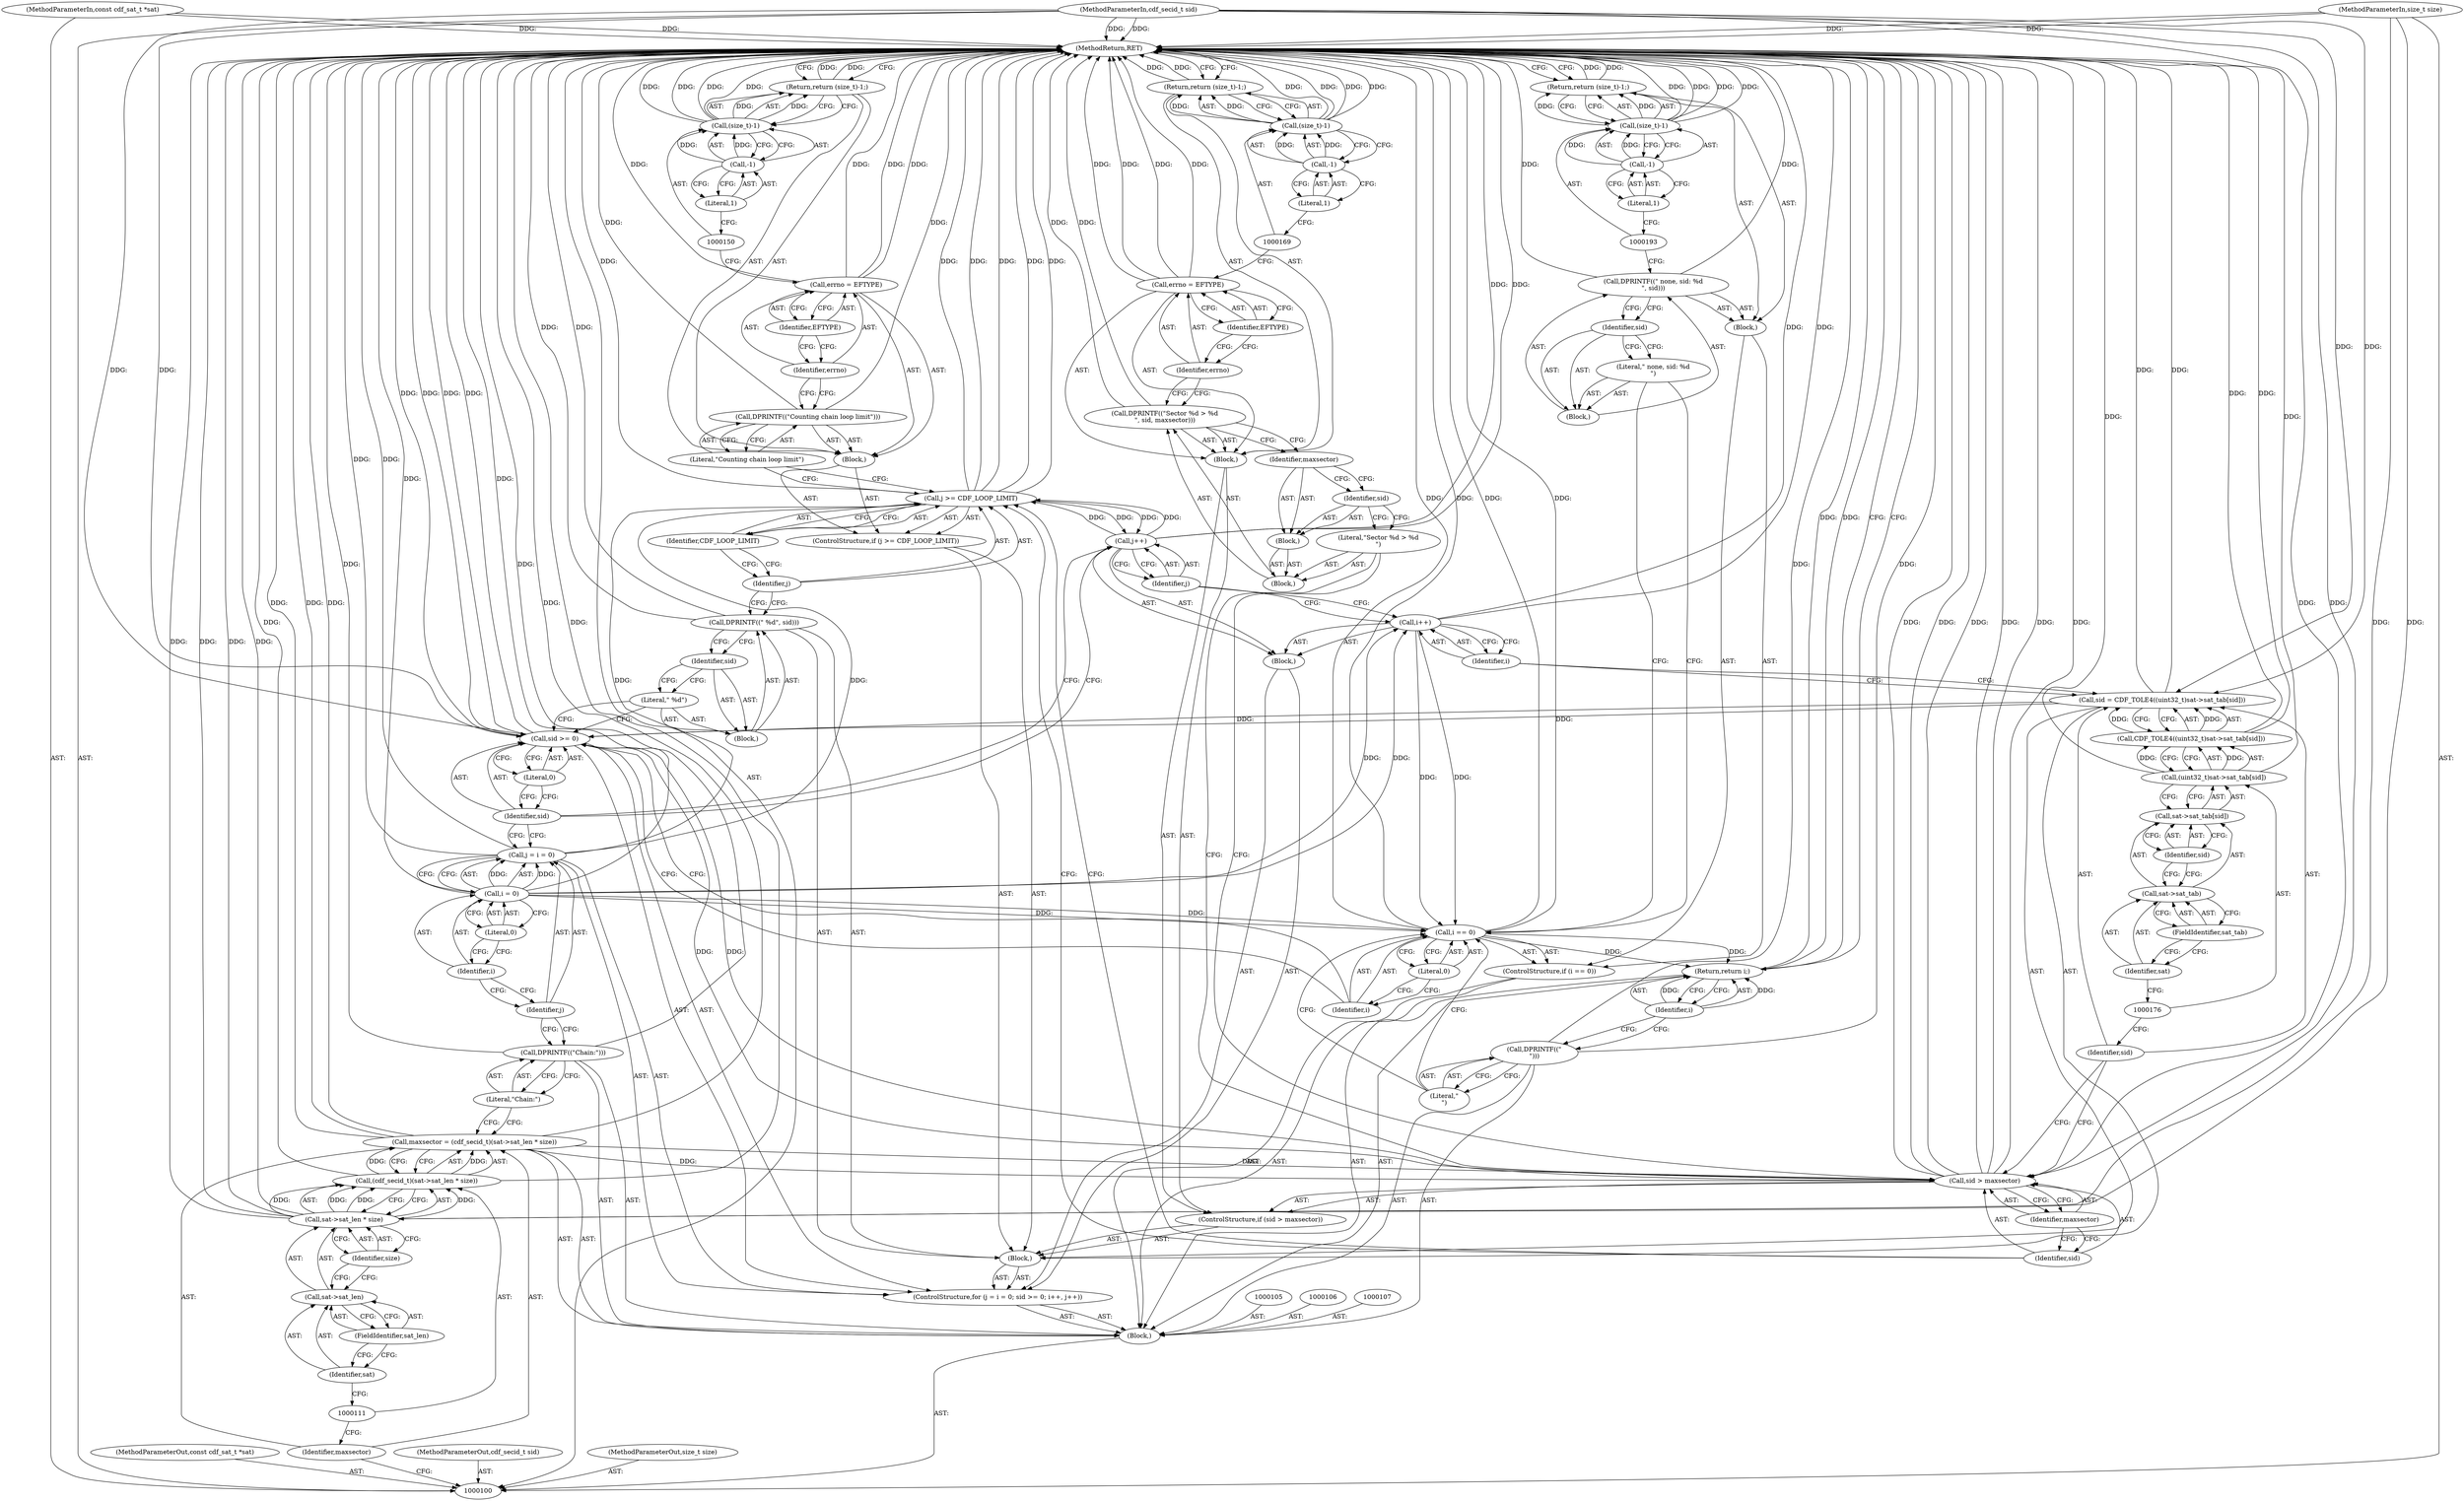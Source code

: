 digraph "1_file_40bade80cbe2af1d0b2cd0420cebd5d5905a2382" {
"1000200" [label="(MethodReturn,RET)"];
"1000101" [label="(MethodParameterIn,const cdf_sat_t *sat)"];
"1000265" [label="(MethodParameterOut,const cdf_sat_t *sat)"];
"1000102" [label="(MethodParameterIn,cdf_secid_t sid)"];
"1000266" [label="(MethodParameterOut,cdf_secid_t sid)"];
"1000103" [label="(MethodParameterIn,size_t size)"];
"1000267" [label="(MethodParameterOut,size_t size)"];
"1000144" [label="(Literal,\"Counting chain loop limit\")"];
"1000143" [label="(Call,DPRINTF((\"Counting chain loop limit\")))"];
"1000147" [label="(Identifier,EFTYPE)"];
"1000145" [label="(Call,errno = EFTYPE)"];
"1000146" [label="(Identifier,errno)"];
"1000149" [label="(Call,(size_t)-1)"];
"1000151" [label="(Call,-1)"];
"1000152" [label="(Literal,1)"];
"1000148" [label="(Return,return (size_t)-1;)"];
"1000156" [label="(Identifier,maxsector)"];
"1000153" [label="(ControlStructure,if (sid > maxsector))"];
"1000157" [label="(Block,)"];
"1000154" [label="(Call,sid > maxsector)"];
"1000155" [label="(Identifier,sid)"];
"1000159" [label="(Block,)"];
"1000160" [label="(Literal,\"Sector %d > %d\n\")"];
"1000158" [label="(Call,DPRINTF((\"Sector %d > %d\n\", sid, maxsector)))"];
"1000161" [label="(Block,)"];
"1000162" [label="(Identifier,sid)"];
"1000163" [label="(Identifier,maxsector)"];
"1000166" [label="(Identifier,EFTYPE)"];
"1000164" [label="(Call,errno = EFTYPE)"];
"1000165" [label="(Identifier,errno)"];
"1000168" [label="(Call,(size_t)-1)"];
"1000170" [label="(Call,-1)"];
"1000171" [label="(Literal,1)"];
"1000167" [label="(Return,return (size_t)-1;)"];
"1000175" [label="(Call,(uint32_t)sat->sat_tab[sid])"];
"1000172" [label="(Call,sid = CDF_TOLE4((uint32_t)sat->sat_tab[sid]))"];
"1000173" [label="(Identifier,sid)"];
"1000177" [label="(Call,sat->sat_tab[sid])"];
"1000178" [label="(Call,sat->sat_tab)"];
"1000179" [label="(Identifier,sat)"];
"1000180" [label="(FieldIdentifier,sat_tab)"];
"1000181" [label="(Identifier,sid)"];
"1000174" [label="(Call,CDF_TOLE4((uint32_t)sat->sat_tab[sid]))"];
"1000104" [label="(Block,)"];
"1000182" [label="(ControlStructure,if (i == 0))"];
"1000185" [label="(Literal,0)"];
"1000186" [label="(Block,)"];
"1000183" [label="(Call,i == 0)"];
"1000184" [label="(Identifier,i)"];
"1000188" [label="(Block,)"];
"1000189" [label="(Literal,\" none, sid: %d\n\")"];
"1000187" [label="(Call,DPRINTF((\" none, sid: %d\n\", sid)))"];
"1000190" [label="(Identifier,sid)"];
"1000194" [label="(Call,-1)"];
"1000195" [label="(Literal,1)"];
"1000191" [label="(Return,return (size_t)-1;)"];
"1000192" [label="(Call,(size_t)-1)"];
"1000196" [label="(Call,DPRINTF((\"\n\")))"];
"1000197" [label="(Literal,\"\n\")"];
"1000198" [label="(Return,return i;)"];
"1000199" [label="(Identifier,i)"];
"1000108" [label="(Call,maxsector = (cdf_secid_t)(sat->sat_len * size))"];
"1000109" [label="(Identifier,maxsector)"];
"1000110" [label="(Call,(cdf_secid_t)(sat->sat_len * size))"];
"1000112" [label="(Call,sat->sat_len * size)"];
"1000113" [label="(Call,sat->sat_len)"];
"1000114" [label="(Identifier,sat)"];
"1000115" [label="(FieldIdentifier,sat_len)"];
"1000116" [label="(Identifier,size)"];
"1000118" [label="(Literal,\"Chain:\")"];
"1000117" [label="(Call,DPRINTF((\"Chain:\")))"];
"1000122" [label="(Call,i = 0)"];
"1000123" [label="(Identifier,i)"];
"1000124" [label="(Literal,0)"];
"1000125" [label="(Call,sid >= 0)"];
"1000126" [label="(Identifier,sid)"];
"1000119" [label="(ControlStructure,for (j = i = 0; sid >= 0; i++, j++))"];
"1000127" [label="(Literal,0)"];
"1000128" [label="(Block,)"];
"1000129" [label="(Call,i++)"];
"1000130" [label="(Identifier,i)"];
"1000131" [label="(Call,j++)"];
"1000132" [label="(Identifier,j)"];
"1000133" [label="(Block,)"];
"1000120" [label="(Call,j = i = 0)"];
"1000121" [label="(Identifier,j)"];
"1000135" [label="(Block,)"];
"1000136" [label="(Literal,\" %d\")"];
"1000137" [label="(Identifier,sid)"];
"1000134" [label="(Call,DPRINTF((\" %d\", sid)))"];
"1000141" [label="(Identifier,CDF_LOOP_LIMIT)"];
"1000138" [label="(ControlStructure,if (j >= CDF_LOOP_LIMIT))"];
"1000142" [label="(Block,)"];
"1000139" [label="(Call,j >= CDF_LOOP_LIMIT)"];
"1000140" [label="(Identifier,j)"];
"1000200" -> "1000100"  [label="AST: "];
"1000200" -> "1000148"  [label="CFG: "];
"1000200" -> "1000167"  [label="CFG: "];
"1000200" -> "1000191"  [label="CFG: "];
"1000200" -> "1000198"  [label="CFG: "];
"1000191" -> "1000200"  [label="DDG: "];
"1000198" -> "1000200"  [label="DDG: "];
"1000148" -> "1000200"  [label="DDG: "];
"1000117" -> "1000200"  [label="DDG: "];
"1000149" -> "1000200"  [label="DDG: "];
"1000149" -> "1000200"  [label="DDG: "];
"1000120" -> "1000200"  [label="DDG: "];
"1000154" -> "1000200"  [label="DDG: "];
"1000154" -> "1000200"  [label="DDG: "];
"1000154" -> "1000200"  [label="DDG: "];
"1000168" -> "1000200"  [label="DDG: "];
"1000168" -> "1000200"  [label="DDG: "];
"1000129" -> "1000200"  [label="DDG: "];
"1000125" -> "1000200"  [label="DDG: "];
"1000125" -> "1000200"  [label="DDG: "];
"1000187" -> "1000200"  [label="DDG: "];
"1000192" -> "1000200"  [label="DDG: "];
"1000192" -> "1000200"  [label="DDG: "];
"1000122" -> "1000200"  [label="DDG: "];
"1000131" -> "1000200"  [label="DDG: "];
"1000139" -> "1000200"  [label="DDG: "];
"1000139" -> "1000200"  [label="DDG: "];
"1000139" -> "1000200"  [label="DDG: "];
"1000164" -> "1000200"  [label="DDG: "];
"1000164" -> "1000200"  [label="DDG: "];
"1000183" -> "1000200"  [label="DDG: "];
"1000183" -> "1000200"  [label="DDG: "];
"1000134" -> "1000200"  [label="DDG: "];
"1000158" -> "1000200"  [label="DDG: "];
"1000103" -> "1000200"  [label="DDG: "];
"1000102" -> "1000200"  [label="DDG: "];
"1000110" -> "1000200"  [label="DDG: "];
"1000112" -> "1000200"  [label="DDG: "];
"1000112" -> "1000200"  [label="DDG: "];
"1000101" -> "1000200"  [label="DDG: "];
"1000108" -> "1000200"  [label="DDG: "];
"1000108" -> "1000200"  [label="DDG: "];
"1000143" -> "1000200"  [label="DDG: "];
"1000175" -> "1000200"  [label="DDG: "];
"1000196" -> "1000200"  [label="DDG: "];
"1000145" -> "1000200"  [label="DDG: "];
"1000145" -> "1000200"  [label="DDG: "];
"1000172" -> "1000200"  [label="DDG: "];
"1000174" -> "1000200"  [label="DDG: "];
"1000167" -> "1000200"  [label="DDG: "];
"1000101" -> "1000100"  [label="AST: "];
"1000101" -> "1000200"  [label="DDG: "];
"1000265" -> "1000100"  [label="AST: "];
"1000102" -> "1000100"  [label="AST: "];
"1000102" -> "1000200"  [label="DDG: "];
"1000102" -> "1000125"  [label="DDG: "];
"1000102" -> "1000154"  [label="DDG: "];
"1000102" -> "1000172"  [label="DDG: "];
"1000266" -> "1000100"  [label="AST: "];
"1000103" -> "1000100"  [label="AST: "];
"1000103" -> "1000200"  [label="DDG: "];
"1000103" -> "1000112"  [label="DDG: "];
"1000267" -> "1000100"  [label="AST: "];
"1000144" -> "1000143"  [label="AST: "];
"1000144" -> "1000139"  [label="CFG: "];
"1000143" -> "1000144"  [label="CFG: "];
"1000143" -> "1000142"  [label="AST: "];
"1000143" -> "1000144"  [label="CFG: "];
"1000144" -> "1000143"  [label="AST: "];
"1000146" -> "1000143"  [label="CFG: "];
"1000143" -> "1000200"  [label="DDG: "];
"1000147" -> "1000145"  [label="AST: "];
"1000147" -> "1000146"  [label="CFG: "];
"1000145" -> "1000147"  [label="CFG: "];
"1000145" -> "1000142"  [label="AST: "];
"1000145" -> "1000147"  [label="CFG: "];
"1000146" -> "1000145"  [label="AST: "];
"1000147" -> "1000145"  [label="AST: "];
"1000150" -> "1000145"  [label="CFG: "];
"1000145" -> "1000200"  [label="DDG: "];
"1000145" -> "1000200"  [label="DDG: "];
"1000146" -> "1000145"  [label="AST: "];
"1000146" -> "1000143"  [label="CFG: "];
"1000147" -> "1000146"  [label="CFG: "];
"1000149" -> "1000148"  [label="AST: "];
"1000149" -> "1000151"  [label="CFG: "];
"1000150" -> "1000149"  [label="AST: "];
"1000151" -> "1000149"  [label="AST: "];
"1000148" -> "1000149"  [label="CFG: "];
"1000149" -> "1000200"  [label="DDG: "];
"1000149" -> "1000200"  [label="DDG: "];
"1000149" -> "1000148"  [label="DDG: "];
"1000151" -> "1000149"  [label="DDG: "];
"1000151" -> "1000149"  [label="AST: "];
"1000151" -> "1000152"  [label="CFG: "];
"1000152" -> "1000151"  [label="AST: "];
"1000149" -> "1000151"  [label="CFG: "];
"1000151" -> "1000149"  [label="DDG: "];
"1000152" -> "1000151"  [label="AST: "];
"1000152" -> "1000150"  [label="CFG: "];
"1000151" -> "1000152"  [label="CFG: "];
"1000148" -> "1000142"  [label="AST: "];
"1000148" -> "1000149"  [label="CFG: "];
"1000149" -> "1000148"  [label="AST: "];
"1000200" -> "1000148"  [label="CFG: "];
"1000148" -> "1000200"  [label="DDG: "];
"1000149" -> "1000148"  [label="DDG: "];
"1000156" -> "1000154"  [label="AST: "];
"1000156" -> "1000155"  [label="CFG: "];
"1000154" -> "1000156"  [label="CFG: "];
"1000153" -> "1000133"  [label="AST: "];
"1000154" -> "1000153"  [label="AST: "];
"1000157" -> "1000153"  [label="AST: "];
"1000157" -> "1000153"  [label="AST: "];
"1000158" -> "1000157"  [label="AST: "];
"1000164" -> "1000157"  [label="AST: "];
"1000167" -> "1000157"  [label="AST: "];
"1000154" -> "1000153"  [label="AST: "];
"1000154" -> "1000156"  [label="CFG: "];
"1000155" -> "1000154"  [label="AST: "];
"1000156" -> "1000154"  [label="AST: "];
"1000160" -> "1000154"  [label="CFG: "];
"1000173" -> "1000154"  [label="CFG: "];
"1000154" -> "1000200"  [label="DDG: "];
"1000154" -> "1000200"  [label="DDG: "];
"1000154" -> "1000200"  [label="DDG: "];
"1000125" -> "1000154"  [label="DDG: "];
"1000102" -> "1000154"  [label="DDG: "];
"1000108" -> "1000154"  [label="DDG: "];
"1000155" -> "1000154"  [label="AST: "];
"1000155" -> "1000139"  [label="CFG: "];
"1000156" -> "1000155"  [label="CFG: "];
"1000159" -> "1000158"  [label="AST: "];
"1000160" -> "1000159"  [label="AST: "];
"1000161" -> "1000159"  [label="AST: "];
"1000160" -> "1000159"  [label="AST: "];
"1000160" -> "1000154"  [label="CFG: "];
"1000162" -> "1000160"  [label="CFG: "];
"1000158" -> "1000157"  [label="AST: "];
"1000158" -> "1000163"  [label="CFG: "];
"1000159" -> "1000158"  [label="AST: "];
"1000165" -> "1000158"  [label="CFG: "];
"1000158" -> "1000200"  [label="DDG: "];
"1000161" -> "1000159"  [label="AST: "];
"1000162" -> "1000161"  [label="AST: "];
"1000163" -> "1000161"  [label="AST: "];
"1000162" -> "1000161"  [label="AST: "];
"1000162" -> "1000160"  [label="CFG: "];
"1000163" -> "1000162"  [label="CFG: "];
"1000163" -> "1000161"  [label="AST: "];
"1000163" -> "1000162"  [label="CFG: "];
"1000158" -> "1000163"  [label="CFG: "];
"1000166" -> "1000164"  [label="AST: "];
"1000166" -> "1000165"  [label="CFG: "];
"1000164" -> "1000166"  [label="CFG: "];
"1000164" -> "1000157"  [label="AST: "];
"1000164" -> "1000166"  [label="CFG: "];
"1000165" -> "1000164"  [label="AST: "];
"1000166" -> "1000164"  [label="AST: "];
"1000169" -> "1000164"  [label="CFG: "];
"1000164" -> "1000200"  [label="DDG: "];
"1000164" -> "1000200"  [label="DDG: "];
"1000165" -> "1000164"  [label="AST: "];
"1000165" -> "1000158"  [label="CFG: "];
"1000166" -> "1000165"  [label="CFG: "];
"1000168" -> "1000167"  [label="AST: "];
"1000168" -> "1000170"  [label="CFG: "];
"1000169" -> "1000168"  [label="AST: "];
"1000170" -> "1000168"  [label="AST: "];
"1000167" -> "1000168"  [label="CFG: "];
"1000168" -> "1000200"  [label="DDG: "];
"1000168" -> "1000200"  [label="DDG: "];
"1000168" -> "1000167"  [label="DDG: "];
"1000170" -> "1000168"  [label="DDG: "];
"1000170" -> "1000168"  [label="AST: "];
"1000170" -> "1000171"  [label="CFG: "];
"1000171" -> "1000170"  [label="AST: "];
"1000168" -> "1000170"  [label="CFG: "];
"1000170" -> "1000168"  [label="DDG: "];
"1000171" -> "1000170"  [label="AST: "];
"1000171" -> "1000169"  [label="CFG: "];
"1000170" -> "1000171"  [label="CFG: "];
"1000167" -> "1000157"  [label="AST: "];
"1000167" -> "1000168"  [label="CFG: "];
"1000168" -> "1000167"  [label="AST: "];
"1000200" -> "1000167"  [label="CFG: "];
"1000167" -> "1000200"  [label="DDG: "];
"1000168" -> "1000167"  [label="DDG: "];
"1000175" -> "1000174"  [label="AST: "];
"1000175" -> "1000177"  [label="CFG: "];
"1000176" -> "1000175"  [label="AST: "];
"1000177" -> "1000175"  [label="AST: "];
"1000174" -> "1000175"  [label="CFG: "];
"1000175" -> "1000200"  [label="DDG: "];
"1000175" -> "1000174"  [label="DDG: "];
"1000172" -> "1000133"  [label="AST: "];
"1000172" -> "1000174"  [label="CFG: "];
"1000173" -> "1000172"  [label="AST: "];
"1000174" -> "1000172"  [label="AST: "];
"1000130" -> "1000172"  [label="CFG: "];
"1000172" -> "1000200"  [label="DDG: "];
"1000172" -> "1000125"  [label="DDG: "];
"1000174" -> "1000172"  [label="DDG: "];
"1000102" -> "1000172"  [label="DDG: "];
"1000173" -> "1000172"  [label="AST: "];
"1000173" -> "1000154"  [label="CFG: "];
"1000176" -> "1000173"  [label="CFG: "];
"1000177" -> "1000175"  [label="AST: "];
"1000177" -> "1000181"  [label="CFG: "];
"1000178" -> "1000177"  [label="AST: "];
"1000181" -> "1000177"  [label="AST: "];
"1000175" -> "1000177"  [label="CFG: "];
"1000178" -> "1000177"  [label="AST: "];
"1000178" -> "1000180"  [label="CFG: "];
"1000179" -> "1000178"  [label="AST: "];
"1000180" -> "1000178"  [label="AST: "];
"1000181" -> "1000178"  [label="CFG: "];
"1000179" -> "1000178"  [label="AST: "];
"1000179" -> "1000176"  [label="CFG: "];
"1000180" -> "1000179"  [label="CFG: "];
"1000180" -> "1000178"  [label="AST: "];
"1000180" -> "1000179"  [label="CFG: "];
"1000178" -> "1000180"  [label="CFG: "];
"1000181" -> "1000177"  [label="AST: "];
"1000181" -> "1000178"  [label="CFG: "];
"1000177" -> "1000181"  [label="CFG: "];
"1000174" -> "1000172"  [label="AST: "];
"1000174" -> "1000175"  [label="CFG: "];
"1000175" -> "1000174"  [label="AST: "];
"1000172" -> "1000174"  [label="CFG: "];
"1000174" -> "1000200"  [label="DDG: "];
"1000174" -> "1000172"  [label="DDG: "];
"1000175" -> "1000174"  [label="DDG: "];
"1000104" -> "1000100"  [label="AST: "];
"1000105" -> "1000104"  [label="AST: "];
"1000106" -> "1000104"  [label="AST: "];
"1000107" -> "1000104"  [label="AST: "];
"1000108" -> "1000104"  [label="AST: "];
"1000117" -> "1000104"  [label="AST: "];
"1000119" -> "1000104"  [label="AST: "];
"1000182" -> "1000104"  [label="AST: "];
"1000196" -> "1000104"  [label="AST: "];
"1000198" -> "1000104"  [label="AST: "];
"1000182" -> "1000104"  [label="AST: "];
"1000183" -> "1000182"  [label="AST: "];
"1000186" -> "1000182"  [label="AST: "];
"1000185" -> "1000183"  [label="AST: "];
"1000185" -> "1000184"  [label="CFG: "];
"1000183" -> "1000185"  [label="CFG: "];
"1000186" -> "1000182"  [label="AST: "];
"1000187" -> "1000186"  [label="AST: "];
"1000191" -> "1000186"  [label="AST: "];
"1000183" -> "1000182"  [label="AST: "];
"1000183" -> "1000185"  [label="CFG: "];
"1000184" -> "1000183"  [label="AST: "];
"1000185" -> "1000183"  [label="AST: "];
"1000189" -> "1000183"  [label="CFG: "];
"1000197" -> "1000183"  [label="CFG: "];
"1000183" -> "1000200"  [label="DDG: "];
"1000183" -> "1000200"  [label="DDG: "];
"1000129" -> "1000183"  [label="DDG: "];
"1000122" -> "1000183"  [label="DDG: "];
"1000183" -> "1000198"  [label="DDG: "];
"1000184" -> "1000183"  [label="AST: "];
"1000184" -> "1000125"  [label="CFG: "];
"1000185" -> "1000184"  [label="CFG: "];
"1000188" -> "1000187"  [label="AST: "];
"1000189" -> "1000188"  [label="AST: "];
"1000190" -> "1000188"  [label="AST: "];
"1000189" -> "1000188"  [label="AST: "];
"1000189" -> "1000183"  [label="CFG: "];
"1000190" -> "1000189"  [label="CFG: "];
"1000187" -> "1000186"  [label="AST: "];
"1000187" -> "1000190"  [label="CFG: "];
"1000188" -> "1000187"  [label="AST: "];
"1000193" -> "1000187"  [label="CFG: "];
"1000187" -> "1000200"  [label="DDG: "];
"1000190" -> "1000188"  [label="AST: "];
"1000190" -> "1000189"  [label="CFG: "];
"1000187" -> "1000190"  [label="CFG: "];
"1000194" -> "1000192"  [label="AST: "];
"1000194" -> "1000195"  [label="CFG: "];
"1000195" -> "1000194"  [label="AST: "];
"1000192" -> "1000194"  [label="CFG: "];
"1000194" -> "1000192"  [label="DDG: "];
"1000195" -> "1000194"  [label="AST: "];
"1000195" -> "1000193"  [label="CFG: "];
"1000194" -> "1000195"  [label="CFG: "];
"1000191" -> "1000186"  [label="AST: "];
"1000191" -> "1000192"  [label="CFG: "];
"1000192" -> "1000191"  [label="AST: "];
"1000200" -> "1000191"  [label="CFG: "];
"1000191" -> "1000200"  [label="DDG: "];
"1000192" -> "1000191"  [label="DDG: "];
"1000192" -> "1000191"  [label="AST: "];
"1000192" -> "1000194"  [label="CFG: "];
"1000193" -> "1000192"  [label="AST: "];
"1000194" -> "1000192"  [label="AST: "];
"1000191" -> "1000192"  [label="CFG: "];
"1000192" -> "1000200"  [label="DDG: "];
"1000192" -> "1000200"  [label="DDG: "];
"1000192" -> "1000191"  [label="DDG: "];
"1000194" -> "1000192"  [label="DDG: "];
"1000196" -> "1000104"  [label="AST: "];
"1000196" -> "1000197"  [label="CFG: "];
"1000197" -> "1000196"  [label="AST: "];
"1000199" -> "1000196"  [label="CFG: "];
"1000196" -> "1000200"  [label="DDG: "];
"1000197" -> "1000196"  [label="AST: "];
"1000197" -> "1000183"  [label="CFG: "];
"1000196" -> "1000197"  [label="CFG: "];
"1000198" -> "1000104"  [label="AST: "];
"1000198" -> "1000199"  [label="CFG: "];
"1000199" -> "1000198"  [label="AST: "];
"1000200" -> "1000198"  [label="CFG: "];
"1000198" -> "1000200"  [label="DDG: "];
"1000199" -> "1000198"  [label="DDG: "];
"1000183" -> "1000198"  [label="DDG: "];
"1000199" -> "1000198"  [label="AST: "];
"1000199" -> "1000196"  [label="CFG: "];
"1000198" -> "1000199"  [label="CFG: "];
"1000199" -> "1000198"  [label="DDG: "];
"1000108" -> "1000104"  [label="AST: "];
"1000108" -> "1000110"  [label="CFG: "];
"1000109" -> "1000108"  [label="AST: "];
"1000110" -> "1000108"  [label="AST: "];
"1000118" -> "1000108"  [label="CFG: "];
"1000108" -> "1000200"  [label="DDG: "];
"1000108" -> "1000200"  [label="DDG: "];
"1000110" -> "1000108"  [label="DDG: "];
"1000108" -> "1000154"  [label="DDG: "];
"1000109" -> "1000108"  [label="AST: "];
"1000109" -> "1000100"  [label="CFG: "];
"1000111" -> "1000109"  [label="CFG: "];
"1000110" -> "1000108"  [label="AST: "];
"1000110" -> "1000112"  [label="CFG: "];
"1000111" -> "1000110"  [label="AST: "];
"1000112" -> "1000110"  [label="AST: "];
"1000108" -> "1000110"  [label="CFG: "];
"1000110" -> "1000200"  [label="DDG: "];
"1000110" -> "1000108"  [label="DDG: "];
"1000112" -> "1000110"  [label="DDG: "];
"1000112" -> "1000110"  [label="DDG: "];
"1000112" -> "1000110"  [label="AST: "];
"1000112" -> "1000116"  [label="CFG: "];
"1000113" -> "1000112"  [label="AST: "];
"1000116" -> "1000112"  [label="AST: "];
"1000110" -> "1000112"  [label="CFG: "];
"1000112" -> "1000200"  [label="DDG: "];
"1000112" -> "1000200"  [label="DDG: "];
"1000112" -> "1000110"  [label="DDG: "];
"1000112" -> "1000110"  [label="DDG: "];
"1000103" -> "1000112"  [label="DDG: "];
"1000113" -> "1000112"  [label="AST: "];
"1000113" -> "1000115"  [label="CFG: "];
"1000114" -> "1000113"  [label="AST: "];
"1000115" -> "1000113"  [label="AST: "];
"1000116" -> "1000113"  [label="CFG: "];
"1000114" -> "1000113"  [label="AST: "];
"1000114" -> "1000111"  [label="CFG: "];
"1000115" -> "1000114"  [label="CFG: "];
"1000115" -> "1000113"  [label="AST: "];
"1000115" -> "1000114"  [label="CFG: "];
"1000113" -> "1000115"  [label="CFG: "];
"1000116" -> "1000112"  [label="AST: "];
"1000116" -> "1000113"  [label="CFG: "];
"1000112" -> "1000116"  [label="CFG: "];
"1000118" -> "1000117"  [label="AST: "];
"1000118" -> "1000108"  [label="CFG: "];
"1000117" -> "1000118"  [label="CFG: "];
"1000117" -> "1000104"  [label="AST: "];
"1000117" -> "1000118"  [label="CFG: "];
"1000118" -> "1000117"  [label="AST: "];
"1000121" -> "1000117"  [label="CFG: "];
"1000117" -> "1000200"  [label="DDG: "];
"1000122" -> "1000120"  [label="AST: "];
"1000122" -> "1000124"  [label="CFG: "];
"1000123" -> "1000122"  [label="AST: "];
"1000124" -> "1000122"  [label="AST: "];
"1000120" -> "1000122"  [label="CFG: "];
"1000122" -> "1000200"  [label="DDG: "];
"1000122" -> "1000120"  [label="DDG: "];
"1000122" -> "1000129"  [label="DDG: "];
"1000122" -> "1000183"  [label="DDG: "];
"1000123" -> "1000122"  [label="AST: "];
"1000123" -> "1000121"  [label="CFG: "];
"1000124" -> "1000123"  [label="CFG: "];
"1000124" -> "1000122"  [label="AST: "];
"1000124" -> "1000123"  [label="CFG: "];
"1000122" -> "1000124"  [label="CFG: "];
"1000125" -> "1000119"  [label="AST: "];
"1000125" -> "1000127"  [label="CFG: "];
"1000126" -> "1000125"  [label="AST: "];
"1000127" -> "1000125"  [label="AST: "];
"1000136" -> "1000125"  [label="CFG: "];
"1000184" -> "1000125"  [label="CFG: "];
"1000125" -> "1000200"  [label="DDG: "];
"1000125" -> "1000200"  [label="DDG: "];
"1000172" -> "1000125"  [label="DDG: "];
"1000102" -> "1000125"  [label="DDG: "];
"1000125" -> "1000154"  [label="DDG: "];
"1000126" -> "1000125"  [label="AST: "];
"1000126" -> "1000120"  [label="CFG: "];
"1000126" -> "1000131"  [label="CFG: "];
"1000127" -> "1000126"  [label="CFG: "];
"1000119" -> "1000104"  [label="AST: "];
"1000120" -> "1000119"  [label="AST: "];
"1000125" -> "1000119"  [label="AST: "];
"1000128" -> "1000119"  [label="AST: "];
"1000133" -> "1000119"  [label="AST: "];
"1000127" -> "1000125"  [label="AST: "];
"1000127" -> "1000126"  [label="CFG: "];
"1000125" -> "1000127"  [label="CFG: "];
"1000128" -> "1000119"  [label="AST: "];
"1000129" -> "1000128"  [label="AST: "];
"1000131" -> "1000128"  [label="AST: "];
"1000129" -> "1000128"  [label="AST: "];
"1000129" -> "1000130"  [label="CFG: "];
"1000130" -> "1000129"  [label="AST: "];
"1000132" -> "1000129"  [label="CFG: "];
"1000129" -> "1000200"  [label="DDG: "];
"1000122" -> "1000129"  [label="DDG: "];
"1000129" -> "1000183"  [label="DDG: "];
"1000130" -> "1000129"  [label="AST: "];
"1000130" -> "1000172"  [label="CFG: "];
"1000129" -> "1000130"  [label="CFG: "];
"1000131" -> "1000128"  [label="AST: "];
"1000131" -> "1000132"  [label="CFG: "];
"1000132" -> "1000131"  [label="AST: "];
"1000126" -> "1000131"  [label="CFG: "];
"1000131" -> "1000200"  [label="DDG: "];
"1000139" -> "1000131"  [label="DDG: "];
"1000131" -> "1000139"  [label="DDG: "];
"1000132" -> "1000131"  [label="AST: "];
"1000132" -> "1000129"  [label="CFG: "];
"1000131" -> "1000132"  [label="CFG: "];
"1000133" -> "1000119"  [label="AST: "];
"1000134" -> "1000133"  [label="AST: "];
"1000138" -> "1000133"  [label="AST: "];
"1000153" -> "1000133"  [label="AST: "];
"1000172" -> "1000133"  [label="AST: "];
"1000120" -> "1000119"  [label="AST: "];
"1000120" -> "1000122"  [label="CFG: "];
"1000121" -> "1000120"  [label="AST: "];
"1000122" -> "1000120"  [label="AST: "];
"1000126" -> "1000120"  [label="CFG: "];
"1000120" -> "1000200"  [label="DDG: "];
"1000122" -> "1000120"  [label="DDG: "];
"1000120" -> "1000139"  [label="DDG: "];
"1000121" -> "1000120"  [label="AST: "];
"1000121" -> "1000117"  [label="CFG: "];
"1000123" -> "1000121"  [label="CFG: "];
"1000135" -> "1000134"  [label="AST: "];
"1000136" -> "1000135"  [label="AST: "];
"1000137" -> "1000135"  [label="AST: "];
"1000136" -> "1000135"  [label="AST: "];
"1000136" -> "1000125"  [label="CFG: "];
"1000137" -> "1000136"  [label="CFG: "];
"1000137" -> "1000135"  [label="AST: "];
"1000137" -> "1000136"  [label="CFG: "];
"1000134" -> "1000137"  [label="CFG: "];
"1000134" -> "1000133"  [label="AST: "];
"1000134" -> "1000137"  [label="CFG: "];
"1000135" -> "1000134"  [label="AST: "];
"1000140" -> "1000134"  [label="CFG: "];
"1000134" -> "1000200"  [label="DDG: "];
"1000141" -> "1000139"  [label="AST: "];
"1000141" -> "1000140"  [label="CFG: "];
"1000139" -> "1000141"  [label="CFG: "];
"1000138" -> "1000133"  [label="AST: "];
"1000139" -> "1000138"  [label="AST: "];
"1000142" -> "1000138"  [label="AST: "];
"1000142" -> "1000138"  [label="AST: "];
"1000143" -> "1000142"  [label="AST: "];
"1000145" -> "1000142"  [label="AST: "];
"1000148" -> "1000142"  [label="AST: "];
"1000139" -> "1000138"  [label="AST: "];
"1000139" -> "1000141"  [label="CFG: "];
"1000140" -> "1000139"  [label="AST: "];
"1000141" -> "1000139"  [label="AST: "];
"1000144" -> "1000139"  [label="CFG: "];
"1000155" -> "1000139"  [label="CFG: "];
"1000139" -> "1000200"  [label="DDG: "];
"1000139" -> "1000200"  [label="DDG: "];
"1000139" -> "1000200"  [label="DDG: "];
"1000139" -> "1000131"  [label="DDG: "];
"1000131" -> "1000139"  [label="DDG: "];
"1000120" -> "1000139"  [label="DDG: "];
"1000140" -> "1000139"  [label="AST: "];
"1000140" -> "1000134"  [label="CFG: "];
"1000141" -> "1000140"  [label="CFG: "];
}

